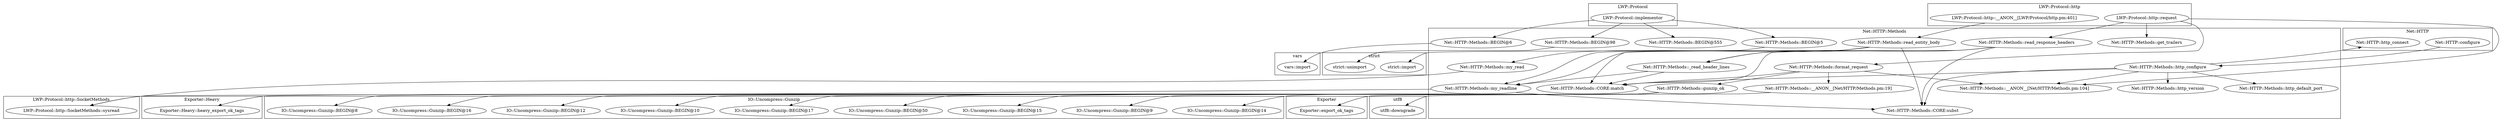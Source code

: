digraph {
graph [overlap=false]
subgraph cluster_vars {
	label="vars";
	"vars::import";
}
subgraph cluster_utf8 {
	label="utf8";
	"utf8::downgrade";
}
subgraph cluster_LWP_Protocol {
	label="LWP::Protocol";
	"LWP::Protocol::implementor";
}
subgraph cluster_strict {
	label="strict";
	"strict::import";
	"strict::unimport";
}
subgraph cluster_Net_HTTP {
	label="Net::HTTP";
	"Net::HTTP::configure";
	"Net::HTTP::http_connect";
}
subgraph cluster_Exporter_Heavy {
	label="Exporter::Heavy";
	"Exporter::Heavy::heavy_export_ok_tags";
}
subgraph cluster_IO_Uncompress_Gunzip {
	label="IO::Uncompress::Gunzip";
	"IO::Uncompress::Gunzip::BEGIN@14";
	"IO::Uncompress::Gunzip::BEGIN@9";
	"IO::Uncompress::Gunzip::BEGIN@15";
	"IO::Uncompress::Gunzip::BEGIN@50";
	"IO::Uncompress::Gunzip::BEGIN@17";
	"IO::Uncompress::Gunzip::BEGIN@10";
	"IO::Uncompress::Gunzip::BEGIN@12";
	"IO::Uncompress::Gunzip::BEGIN@16";
	"IO::Uncompress::Gunzip::BEGIN@8";
}
subgraph cluster_Exporter {
	label="Exporter";
	"Exporter::export_ok_tags";
}
subgraph cluster_LWP_Protocol_http_SocketMethods {
	label="LWP::Protocol::http::SocketMethods";
	"LWP::Protocol::http::SocketMethods::sysread";
}
subgraph cluster_LWP_Protocol_http {
	label="LWP::Protocol::http";
	"LWP::Protocol::http::__ANON__[LWP/Protocol/http.pm:401]";
	"LWP::Protocol::http::request";
}
subgraph cluster_Net_HTTP_Methods {
	label="Net::HTTP::Methods";
	"Net::HTTP::Methods::http_configure";
	"Net::HTTP::Methods::my_readline";
	"Net::HTTP::Methods::__ANON__[Net/HTTP/Methods.pm:104]";
	"Net::HTTP::Methods::http_default_port";
	"Net::HTTP::Methods::read_entity_body";
	"Net::HTTP::Methods::my_read";
	"Net::HTTP::Methods::BEGIN@6";
	"Net::HTTP::Methods::http_version";
	"Net::HTTP::Methods::BEGIN@98";
	"Net::HTTP::Methods::CORE:subst";
	"Net::HTTP::Methods::format_request";
	"Net::HTTP::Methods::BEGIN@555";
	"Net::HTTP::Methods::BEGIN@5";
	"Net::HTTP::Methods::read_response_headers";
	"Net::HTTP::Methods::_read_header_lines";
	"Net::HTTP::Methods::gunzip_ok";
	"Net::HTTP::Methods::__ANON__[Net/HTTP/Methods.pm:19]";
	"Net::HTTP::Methods::get_trailers";
	"Net::HTTP::Methods::CORE:match";
}
"Net::HTTP::Methods::__ANON__[Net/HTTP/Methods.pm:19]" -> "utf8::downgrade";
"LWP::Protocol::implementor" -> "Net::HTTP::Methods::BEGIN@555";
"LWP::Protocol::implementor" -> "Net::HTTP::Methods::BEGIN@5";
"Net::HTTP::Methods::read_entity_body" -> "Net::HTTP::Methods::_read_header_lines";
"Net::HTTP::Methods::read_response_headers" -> "Net::HTTP::Methods::_read_header_lines";
"LWP::Protocol::implementor" -> "Net::HTTP::Methods::BEGIN@98";
"Net::HTTP::Methods::http_configure" -> "Net::HTTP::Methods::__ANON__[Net/HTTP/Methods.pm:104]";
"Net::HTTP::Methods::format_request" -> "Net::HTTP::Methods::__ANON__[Net/HTTP/Methods.pm:104]";
"LWP::Protocol::http::request" -> "Net::HTTP::Methods::__ANON__[Net/HTTP/Methods.pm:104]";
"Net::HTTP::Methods::gunzip_ok" -> "Exporter::export_ok_tags";
"Net::HTTP::Methods::gunzip_ok" -> "IO::Uncompress::Gunzip::BEGIN@50";
"LWP::Protocol::http::__ANON__[LWP/Protocol/http.pm:401]" -> "Net::HTTP::Methods::read_entity_body";
"Net::HTTP::Methods::read_entity_body" -> "Net::HTTP::Methods::my_read";
"Net::HTTP::Methods::BEGIN@98" -> "strict::unimport";
"Net::HTTP::Methods::gunzip_ok" -> "IO::Uncompress::Gunzip::BEGIN@17";
"Net::HTTP::Methods::http_configure" -> "Net::HTTP::Methods::http_default_port";
"Net::HTTP::Methods::format_request" -> "Net::HTTP::Methods::gunzip_ok";
"LWP::Protocol::http::request" -> "Net::HTTP::Methods::get_trailers";
"Net::HTTP::Methods::BEGIN@6" -> "vars::import";
"LWP::Protocol::http::request" -> "Net::HTTP::Methods::format_request";
"Net::HTTP::Methods::format_request" -> "Net::HTTP::Methods::__ANON__[Net/HTTP/Methods.pm:19]";
"Net::HTTP::Methods::gunzip_ok" -> "IO::Uncompress::Gunzip::BEGIN@16";
"Net::HTTP::Methods::http_configure" -> "Net::HTTP::Methods::http_version";
"Net::HTTP::Methods::my_read" -> "LWP::Protocol::http::SocketMethods::sysread";
"Net::HTTP::Methods::my_readline" -> "LWP::Protocol::http::SocketMethods::sysread";
"Net::HTTP::Methods::BEGIN@5" -> "strict::import";
"Net::HTTP::configure" -> "Net::HTTP::Methods::http_configure";
"Net::HTTP::Methods::read_entity_body" -> "Net::HTTP::Methods::my_readline";
"Net::HTTP::Methods::read_response_headers" -> "Net::HTTP::Methods::my_readline";
"Net::HTTP::Methods::_read_header_lines" -> "Net::HTTP::Methods::my_readline";
"Net::HTTP::Methods::read_entity_body" -> "Net::HTTP::Methods::CORE:subst";
"Net::HTTP::Methods::http_configure" -> "Net::HTTP::Methods::CORE:subst";
"Net::HTTP::Methods::read_response_headers" -> "Net::HTTP::Methods::CORE:subst";
"Net::HTTP::Methods::my_readline" -> "Net::HTTP::Methods::CORE:subst";
"Net::HTTP::Methods::gunzip_ok" -> "Exporter::Heavy::heavy_export_ok_tags";
"LWP::Protocol::implementor" -> "Net::HTTP::Methods::BEGIN@6";
"Net::HTTP::Methods::read_entity_body" -> "Net::HTTP::Methods::CORE:match";
"Net::HTTP::Methods::http_configure" -> "Net::HTTP::Methods::CORE:match";
"Net::HTTP::Methods::_read_header_lines" -> "Net::HTTP::Methods::CORE:match";
"Net::HTTP::Methods::read_response_headers" -> "Net::HTTP::Methods::CORE:match";
"Net::HTTP::Methods::format_request" -> "Net::HTTP::Methods::CORE:match";
"Net::HTTP::Methods::gunzip_ok" -> "IO::Uncompress::Gunzip::BEGIN@8";
"Net::HTTP::Methods::gunzip_ok" -> "IO::Uncompress::Gunzip::BEGIN@15";
"Net::HTTP::Methods::gunzip_ok" -> "IO::Uncompress::Gunzip::BEGIN@10";
"Net::HTTP::Methods::gunzip_ok" -> "IO::Uncompress::Gunzip::BEGIN@12";
"Net::HTTP::Methods::gunzip_ok" -> "IO::Uncompress::Gunzip::BEGIN@14";
"Net::HTTP::Methods::http_configure" -> "Net::HTTP::http_connect";
"Net::HTTP::Methods::gunzip_ok" -> "IO::Uncompress::Gunzip::BEGIN@9";
"LWP::Protocol::http::request" -> "Net::HTTP::Methods::read_response_headers";
}
